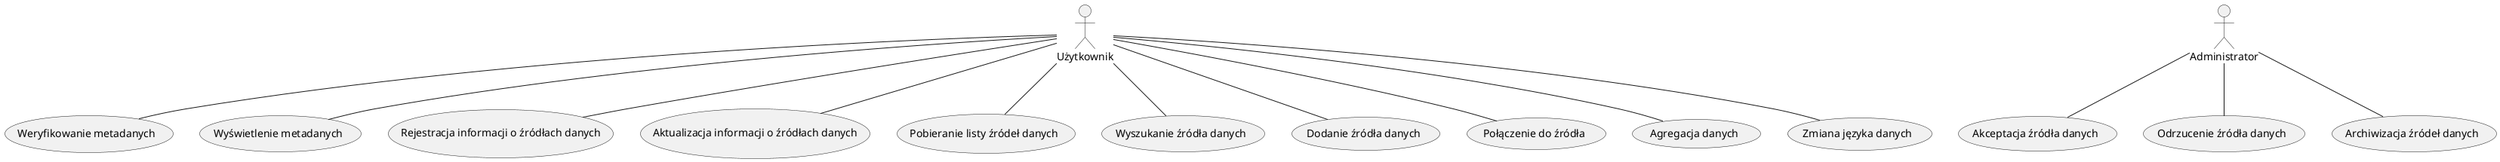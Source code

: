 @startuml
actor Użytkownik
actor Administrator

Użytkownik -- (Weryfikowanie metadanych)
Użytkownik -- (Wyświetlenie metadanych)
Użytkownik -- (Rejestracja informacji o źródłach danych)
Użytkownik -- (Aktualizacja informacji o źródłach danych)
Użytkownik -- (Pobieranie listy źródeł danych)
Użytkownik -- (Wyszukanie źródła danych)
Użytkownik -- (Dodanie źródła danych)
Użytkownik -- (Połączenie do źródła)
Użytkownik -- (Agregacja danych)
Użytkownik -- (Zmiana języka danych)

Administrator -- (Akceptacja źródła danych)
Administrator -- (Odrzucenie źródła danych)
Administrator -- (Archiwizacja źródeł danych)

@enduml
